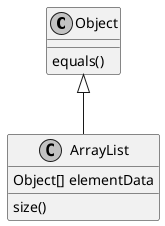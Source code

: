 @startuml class

skinparam monochrome true

Object <|-- ArrayList

Object : equals()
ArrayList : Object[] elementData
ArrayList : size()

@enduml